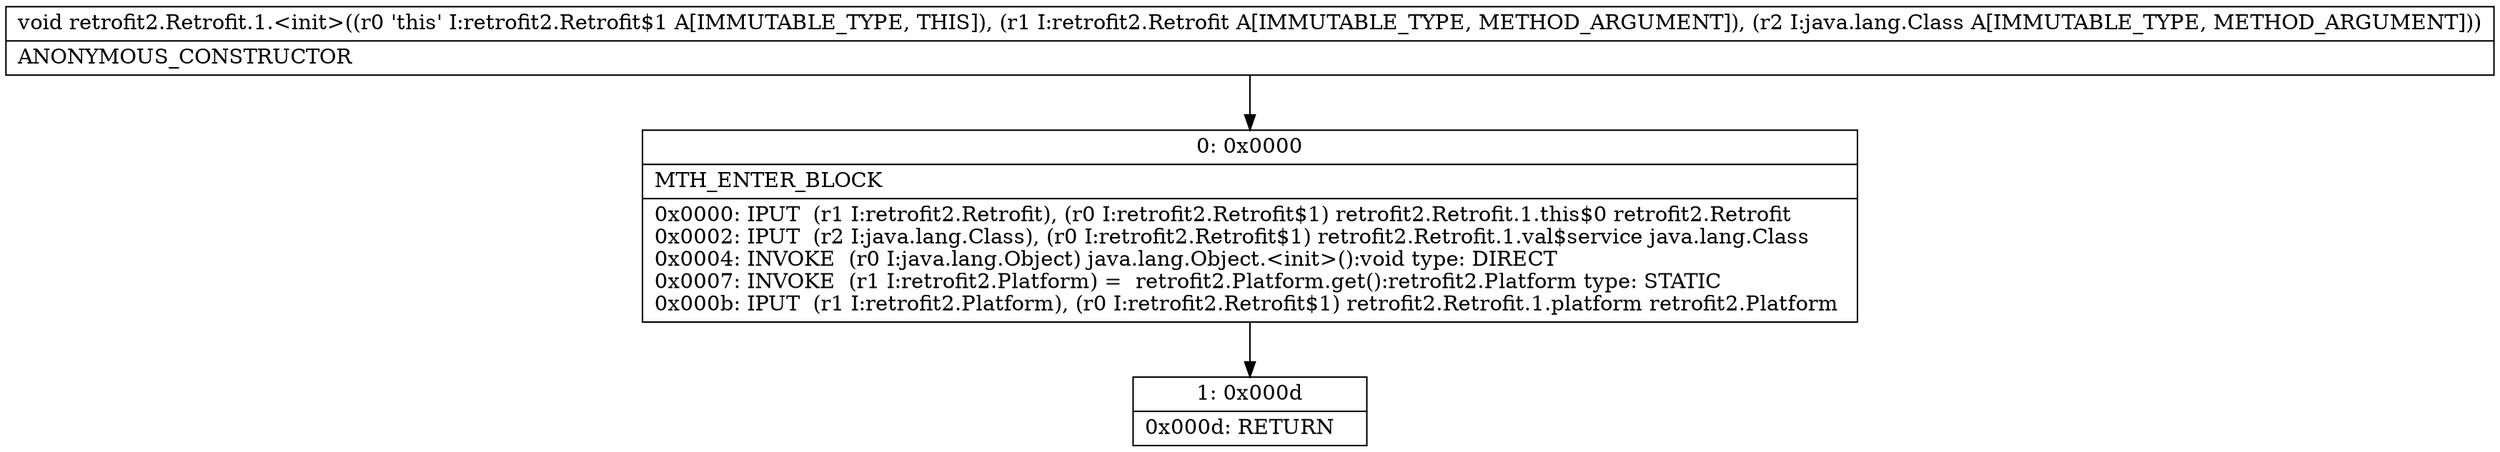 digraph "CFG forretrofit2.Retrofit.1.\<init\>(Lretrofit2\/Retrofit;Ljava\/lang\/Class;)V" {
Node_0 [shape=record,label="{0\:\ 0x0000|MTH_ENTER_BLOCK\l|0x0000: IPUT  (r1 I:retrofit2.Retrofit), (r0 I:retrofit2.Retrofit$1) retrofit2.Retrofit.1.this$0 retrofit2.Retrofit \l0x0002: IPUT  (r2 I:java.lang.Class), (r0 I:retrofit2.Retrofit$1) retrofit2.Retrofit.1.val$service java.lang.Class \l0x0004: INVOKE  (r0 I:java.lang.Object) java.lang.Object.\<init\>():void type: DIRECT \l0x0007: INVOKE  (r1 I:retrofit2.Platform) =  retrofit2.Platform.get():retrofit2.Platform type: STATIC \l0x000b: IPUT  (r1 I:retrofit2.Platform), (r0 I:retrofit2.Retrofit$1) retrofit2.Retrofit.1.platform retrofit2.Platform \l}"];
Node_1 [shape=record,label="{1\:\ 0x000d|0x000d: RETURN   \l}"];
MethodNode[shape=record,label="{void retrofit2.Retrofit.1.\<init\>((r0 'this' I:retrofit2.Retrofit$1 A[IMMUTABLE_TYPE, THIS]), (r1 I:retrofit2.Retrofit A[IMMUTABLE_TYPE, METHOD_ARGUMENT]), (r2 I:java.lang.Class A[IMMUTABLE_TYPE, METHOD_ARGUMENT]))  | ANONYMOUS_CONSTRUCTOR\l}"];
MethodNode -> Node_0;
Node_0 -> Node_1;
}

